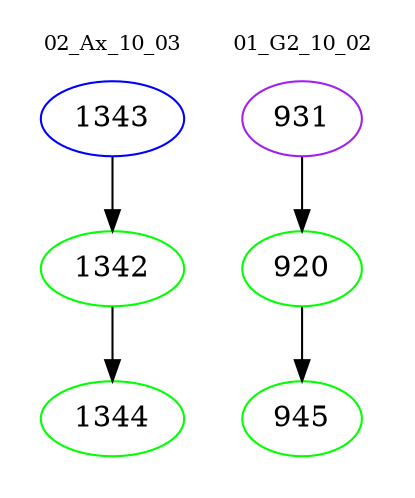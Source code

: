 digraph{
subgraph cluster_0 {
color = white
label = "02_Ax_10_03";
fontsize=10;
T0_1343 [label="1343", color="blue"]
T0_1343 -> T0_1342 [color="black"]
T0_1342 [label="1342", color="green"]
T0_1342 -> T0_1344 [color="black"]
T0_1344 [label="1344", color="green"]
}
subgraph cluster_1 {
color = white
label = "01_G2_10_02";
fontsize=10;
T1_931 [label="931", color="purple"]
T1_931 -> T1_920 [color="black"]
T1_920 [label="920", color="green"]
T1_920 -> T1_945 [color="black"]
T1_945 [label="945", color="green"]
}
}
